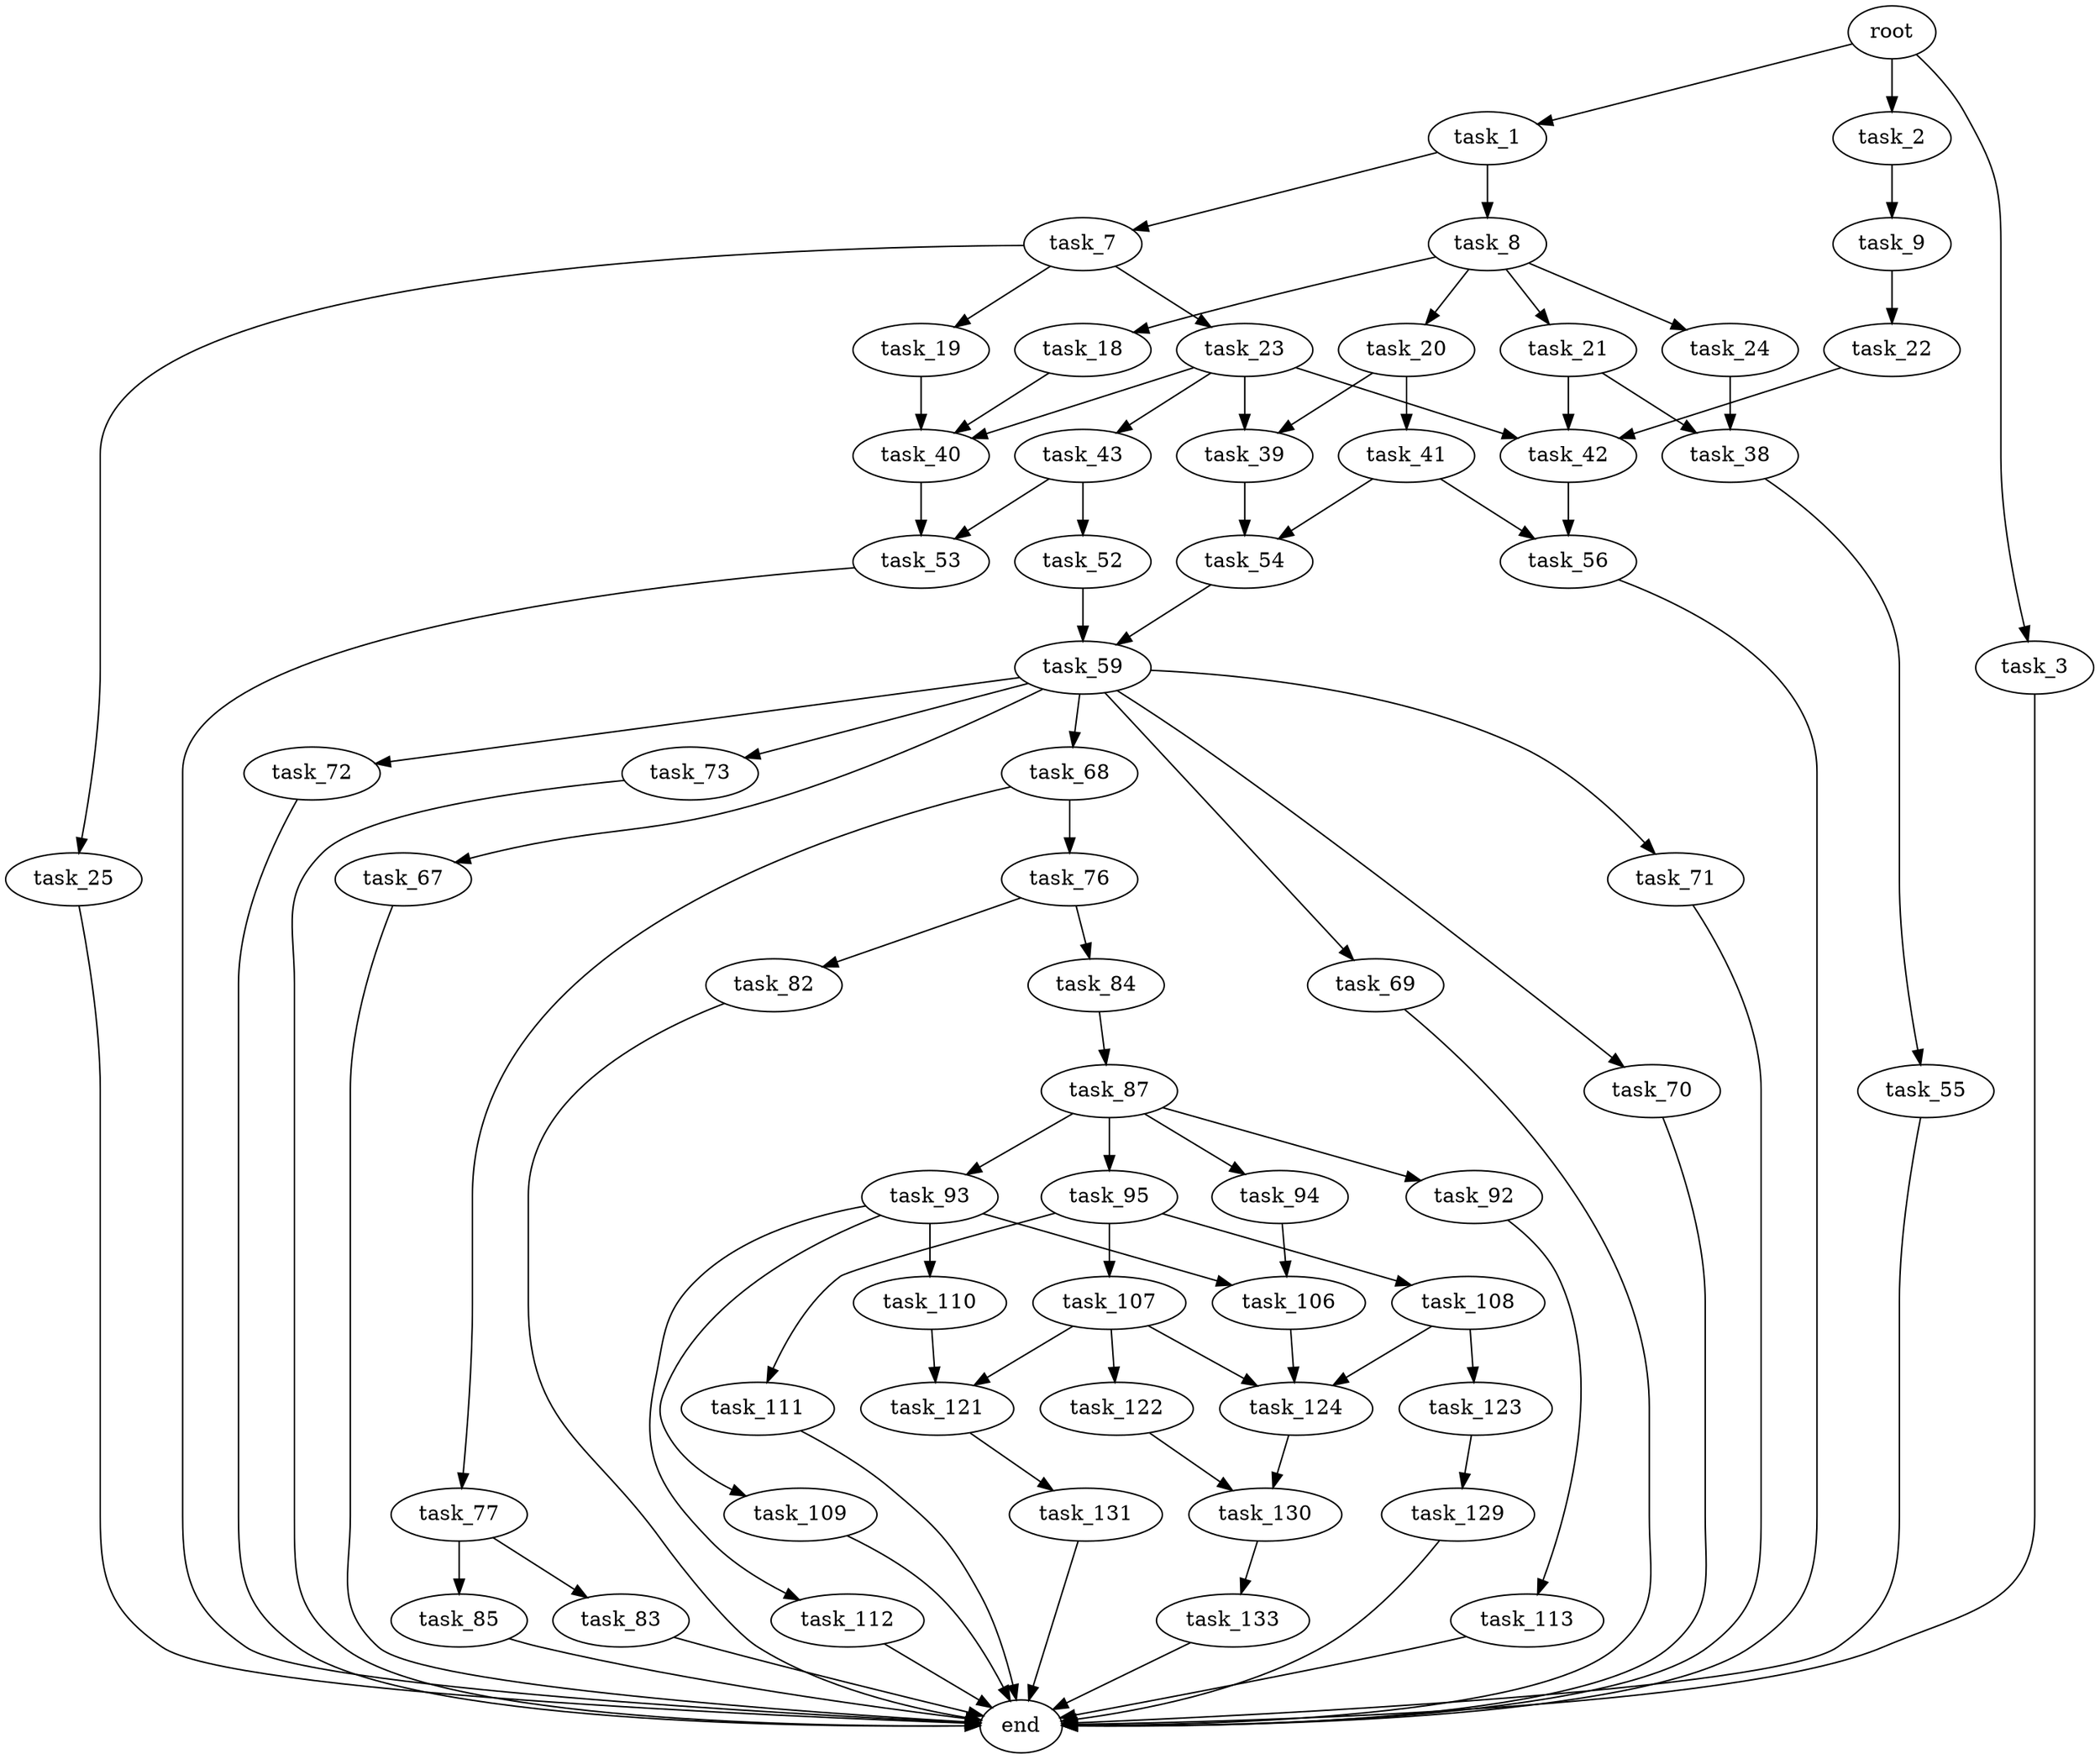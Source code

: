 digraph G {
  root [size="0.000000"];
  task_1 [size="28743322896.000000"];
  task_2 [size="934272746043.000000"];
  task_3 [size="21247916161.000000"];
  task_7 [size="68691925010.000000"];
  task_8 [size="1022565445122.000000"];
  task_9 [size="68719476736.000000"];
  task_18 [size="4435538143.000000"];
  task_19 [size="368293445632.000000"];
  task_20 [size="22743369547.000000"];
  task_21 [size="757524524763.000000"];
  task_22 [size="54556073285.000000"];
  task_23 [size="368293445632.000000"];
  task_24 [size="4669715258.000000"];
  task_25 [size="8589934592.000000"];
  task_38 [size="8589934592.000000"];
  task_39 [size="298015647785.000000"];
  task_40 [size="1454285400.000000"];
  task_41 [size="347718679388.000000"];
  task_42 [size="9220277443.000000"];
  task_43 [size="4553515877.000000"];
  task_52 [size="5398238352.000000"];
  task_53 [size="467879747032.000000"];
  task_54 [size="405211978861.000000"];
  task_55 [size="28991029248.000000"];
  task_56 [size="368293445632.000000"];
  task_59 [size="114090088117.000000"];
  task_67 [size="10316595340.000000"];
  task_68 [size="549755813888.000000"];
  task_69 [size="19006989631.000000"];
  task_70 [size="134217728000.000000"];
  task_71 [size="16841119769.000000"];
  task_72 [size="29047332830.000000"];
  task_73 [size="95163216238.000000"];
  task_76 [size="23127662910.000000"];
  task_77 [size="63132007548.000000"];
  task_82 [size="548142553178.000000"];
  task_83 [size="10222425338.000000"];
  task_84 [size="989840195573.000000"];
  task_85 [size="8589934592.000000"];
  task_87 [size="47339957246.000000"];
  task_92 [size="43309974442.000000"];
  task_93 [size="44325271950.000000"];
  task_94 [size="84895191824.000000"];
  task_95 [size="172533425155.000000"];
  task_106 [size="11577693231.000000"];
  task_107 [size="231928233984.000000"];
  task_108 [size="17043202991.000000"];
  task_109 [size="84585307712.000000"];
  task_110 [size="8589934592.000000"];
  task_111 [size="37979932247.000000"];
  task_112 [size="3479609999.000000"];
  task_113 [size="330810598978.000000"];
  task_121 [size="418937401674.000000"];
  task_122 [size="383667285143.000000"];
  task_123 [size="556761474854.000000"];
  task_124 [size="156828483825.000000"];
  task_129 [size="53466391384.000000"];
  task_130 [size="68719476736.000000"];
  task_131 [size="26417028289.000000"];
  task_133 [size="355606050078.000000"];
  end [size="0.000000"];

  root -> task_1 [size="1.000000"];
  root -> task_2 [size="1.000000"];
  root -> task_3 [size="1.000000"];
  task_1 -> task_7 [size="33554432.000000"];
  task_1 -> task_8 [size="33554432.000000"];
  task_2 -> task_9 [size="679477248.000000"];
  task_3 -> end [size="1.000000"];
  task_7 -> task_19 [size="301989888.000000"];
  task_7 -> task_23 [size="301989888.000000"];
  task_7 -> task_25 [size="301989888.000000"];
  task_8 -> task_18 [size="679477248.000000"];
  task_8 -> task_20 [size="679477248.000000"];
  task_8 -> task_21 [size="679477248.000000"];
  task_8 -> task_24 [size="679477248.000000"];
  task_9 -> task_22 [size="134217728.000000"];
  task_18 -> task_40 [size="536870912.000000"];
  task_19 -> task_40 [size="411041792.000000"];
  task_20 -> task_39 [size="33554432.000000"];
  task_20 -> task_41 [size="33554432.000000"];
  task_21 -> task_38 [size="838860800.000000"];
  task_21 -> task_42 [size="838860800.000000"];
  task_22 -> task_42 [size="209715200.000000"];
  task_23 -> task_39 [size="411041792.000000"];
  task_23 -> task_40 [size="411041792.000000"];
  task_23 -> task_42 [size="411041792.000000"];
  task_23 -> task_43 [size="411041792.000000"];
  task_24 -> task_38 [size="75497472.000000"];
  task_25 -> end [size="1.000000"];
  task_38 -> task_55 [size="33554432.000000"];
  task_39 -> task_54 [size="301989888.000000"];
  task_40 -> task_53 [size="33554432.000000"];
  task_41 -> task_54 [size="301989888.000000"];
  task_41 -> task_56 [size="301989888.000000"];
  task_42 -> task_56 [size="536870912.000000"];
  task_43 -> task_52 [size="209715200.000000"];
  task_43 -> task_53 [size="209715200.000000"];
  task_52 -> task_59 [size="134217728.000000"];
  task_53 -> end [size="1.000000"];
  task_54 -> task_59 [size="536870912.000000"];
  task_55 -> end [size="1.000000"];
  task_56 -> end [size="1.000000"];
  task_59 -> task_67 [size="301989888.000000"];
  task_59 -> task_68 [size="301989888.000000"];
  task_59 -> task_69 [size="301989888.000000"];
  task_59 -> task_70 [size="301989888.000000"];
  task_59 -> task_71 [size="301989888.000000"];
  task_59 -> task_72 [size="301989888.000000"];
  task_59 -> task_73 [size="301989888.000000"];
  task_67 -> end [size="1.000000"];
  task_68 -> task_76 [size="536870912.000000"];
  task_68 -> task_77 [size="536870912.000000"];
  task_69 -> end [size="1.000000"];
  task_70 -> end [size="1.000000"];
  task_71 -> end [size="1.000000"];
  task_72 -> end [size="1.000000"];
  task_73 -> end [size="1.000000"];
  task_76 -> task_82 [size="536870912.000000"];
  task_76 -> task_84 [size="536870912.000000"];
  task_77 -> task_83 [size="75497472.000000"];
  task_77 -> task_85 [size="75497472.000000"];
  task_82 -> end [size="1.000000"];
  task_83 -> end [size="1.000000"];
  task_84 -> task_87 [size="838860800.000000"];
  task_85 -> end [size="1.000000"];
  task_87 -> task_92 [size="838860800.000000"];
  task_87 -> task_93 [size="838860800.000000"];
  task_87 -> task_94 [size="838860800.000000"];
  task_87 -> task_95 [size="838860800.000000"];
  task_92 -> task_113 [size="679477248.000000"];
  task_93 -> task_106 [size="75497472.000000"];
  task_93 -> task_109 [size="75497472.000000"];
  task_93 -> task_110 [size="75497472.000000"];
  task_93 -> task_112 [size="75497472.000000"];
  task_94 -> task_106 [size="301989888.000000"];
  task_95 -> task_107 [size="134217728.000000"];
  task_95 -> task_108 [size="134217728.000000"];
  task_95 -> task_111 [size="134217728.000000"];
  task_106 -> task_124 [size="301989888.000000"];
  task_107 -> task_121 [size="301989888.000000"];
  task_107 -> task_122 [size="301989888.000000"];
  task_107 -> task_124 [size="301989888.000000"];
  task_108 -> task_123 [size="411041792.000000"];
  task_108 -> task_124 [size="411041792.000000"];
  task_109 -> end [size="1.000000"];
  task_110 -> task_121 [size="33554432.000000"];
  task_111 -> end [size="1.000000"];
  task_112 -> end [size="1.000000"];
  task_113 -> end [size="1.000000"];
  task_121 -> task_131 [size="679477248.000000"];
  task_122 -> task_130 [size="301989888.000000"];
  task_123 -> task_129 [size="679477248.000000"];
  task_124 -> task_130 [size="679477248.000000"];
  task_129 -> end [size="1.000000"];
  task_130 -> task_133 [size="134217728.000000"];
  task_131 -> end [size="1.000000"];
  task_133 -> end [size="1.000000"];
}
